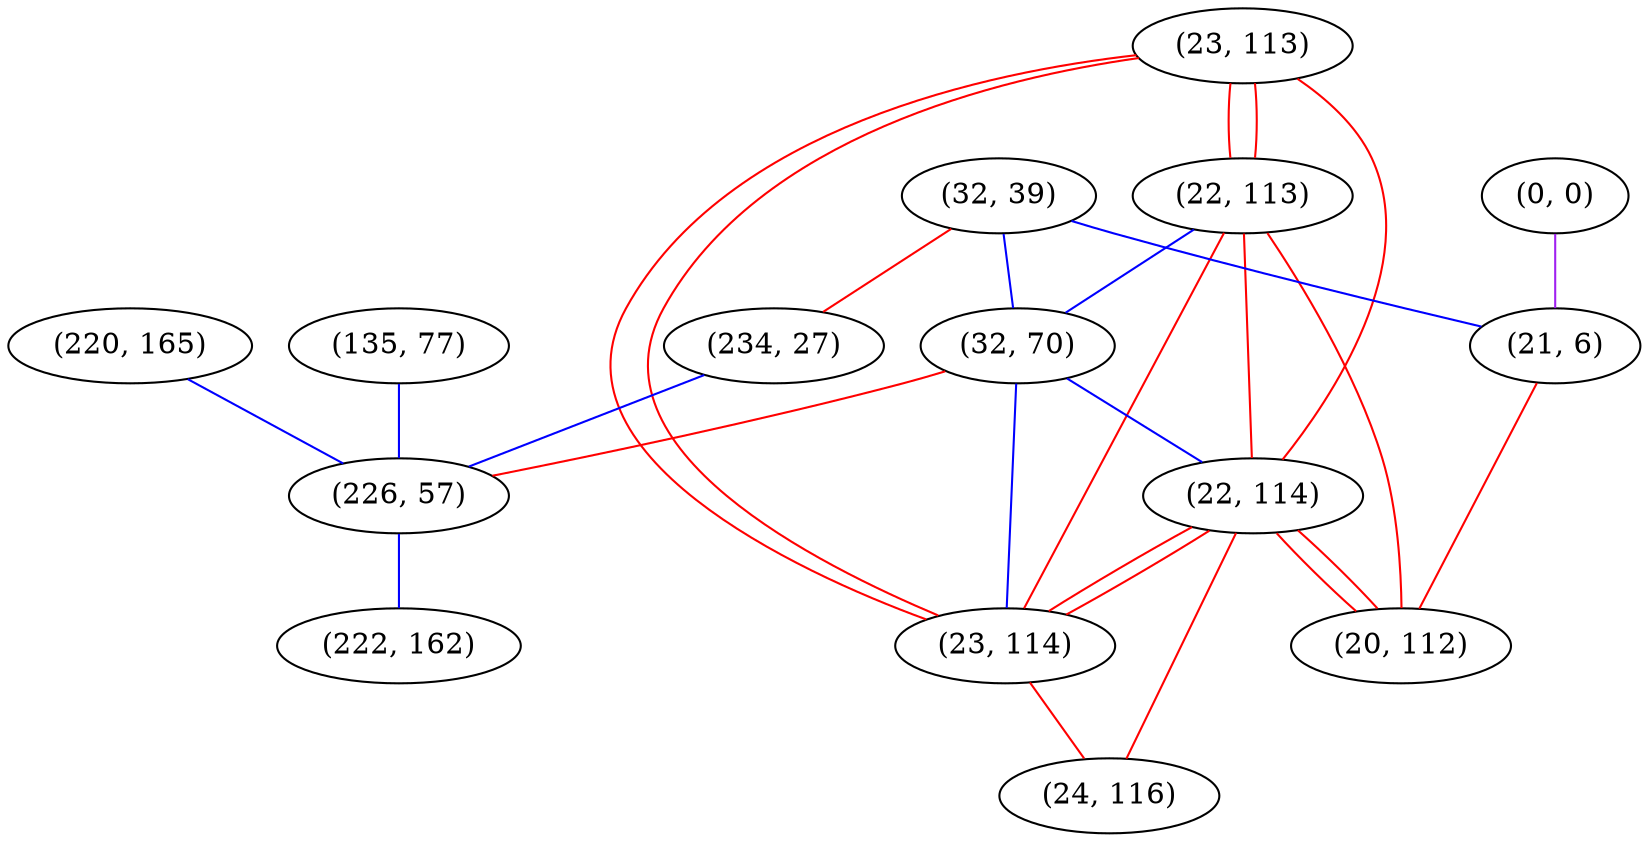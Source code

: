 graph "" {
"(220, 165)";
"(0, 0)";
"(23, 113)";
"(22, 113)";
"(135, 77)";
"(32, 39)";
"(32, 70)";
"(22, 114)";
"(234, 27)";
"(226, 57)";
"(21, 6)";
"(20, 112)";
"(222, 162)";
"(23, 114)";
"(24, 116)";
"(220, 165)" -- "(226, 57)"  [color=blue, key=0, weight=3];
"(0, 0)" -- "(21, 6)"  [color=purple, key=0, weight=4];
"(23, 113)" -- "(22, 113)"  [color=red, key=0, weight=1];
"(23, 113)" -- "(22, 113)"  [color=red, key=1, weight=1];
"(23, 113)" -- "(22, 114)"  [color=red, key=0, weight=1];
"(23, 113)" -- "(23, 114)"  [color=red, key=0, weight=1];
"(23, 113)" -- "(23, 114)"  [color=red, key=1, weight=1];
"(22, 113)" -- "(32, 70)"  [color=blue, key=0, weight=3];
"(22, 113)" -- "(22, 114)"  [color=red, key=0, weight=1];
"(22, 113)" -- "(23, 114)"  [color=red, key=0, weight=1];
"(22, 113)" -- "(20, 112)"  [color=red, key=0, weight=1];
"(135, 77)" -- "(226, 57)"  [color=blue, key=0, weight=3];
"(32, 39)" -- "(21, 6)"  [color=blue, key=0, weight=3];
"(32, 39)" -- "(32, 70)"  [color=blue, key=0, weight=3];
"(32, 39)" -- "(234, 27)"  [color=red, key=0, weight=1];
"(32, 70)" -- "(22, 114)"  [color=blue, key=0, weight=3];
"(32, 70)" -- "(23, 114)"  [color=blue, key=0, weight=3];
"(32, 70)" -- "(226, 57)"  [color=red, key=0, weight=1];
"(22, 114)" -- "(20, 112)"  [color=red, key=0, weight=1];
"(22, 114)" -- "(20, 112)"  [color=red, key=1, weight=1];
"(22, 114)" -- "(23, 114)"  [color=red, key=0, weight=1];
"(22, 114)" -- "(23, 114)"  [color=red, key=1, weight=1];
"(22, 114)" -- "(24, 116)"  [color=red, key=0, weight=1];
"(234, 27)" -- "(226, 57)"  [color=blue, key=0, weight=3];
"(226, 57)" -- "(222, 162)"  [color=blue, key=0, weight=3];
"(21, 6)" -- "(20, 112)"  [color=red, key=0, weight=1];
"(23, 114)" -- "(24, 116)"  [color=red, key=0, weight=1];
}
